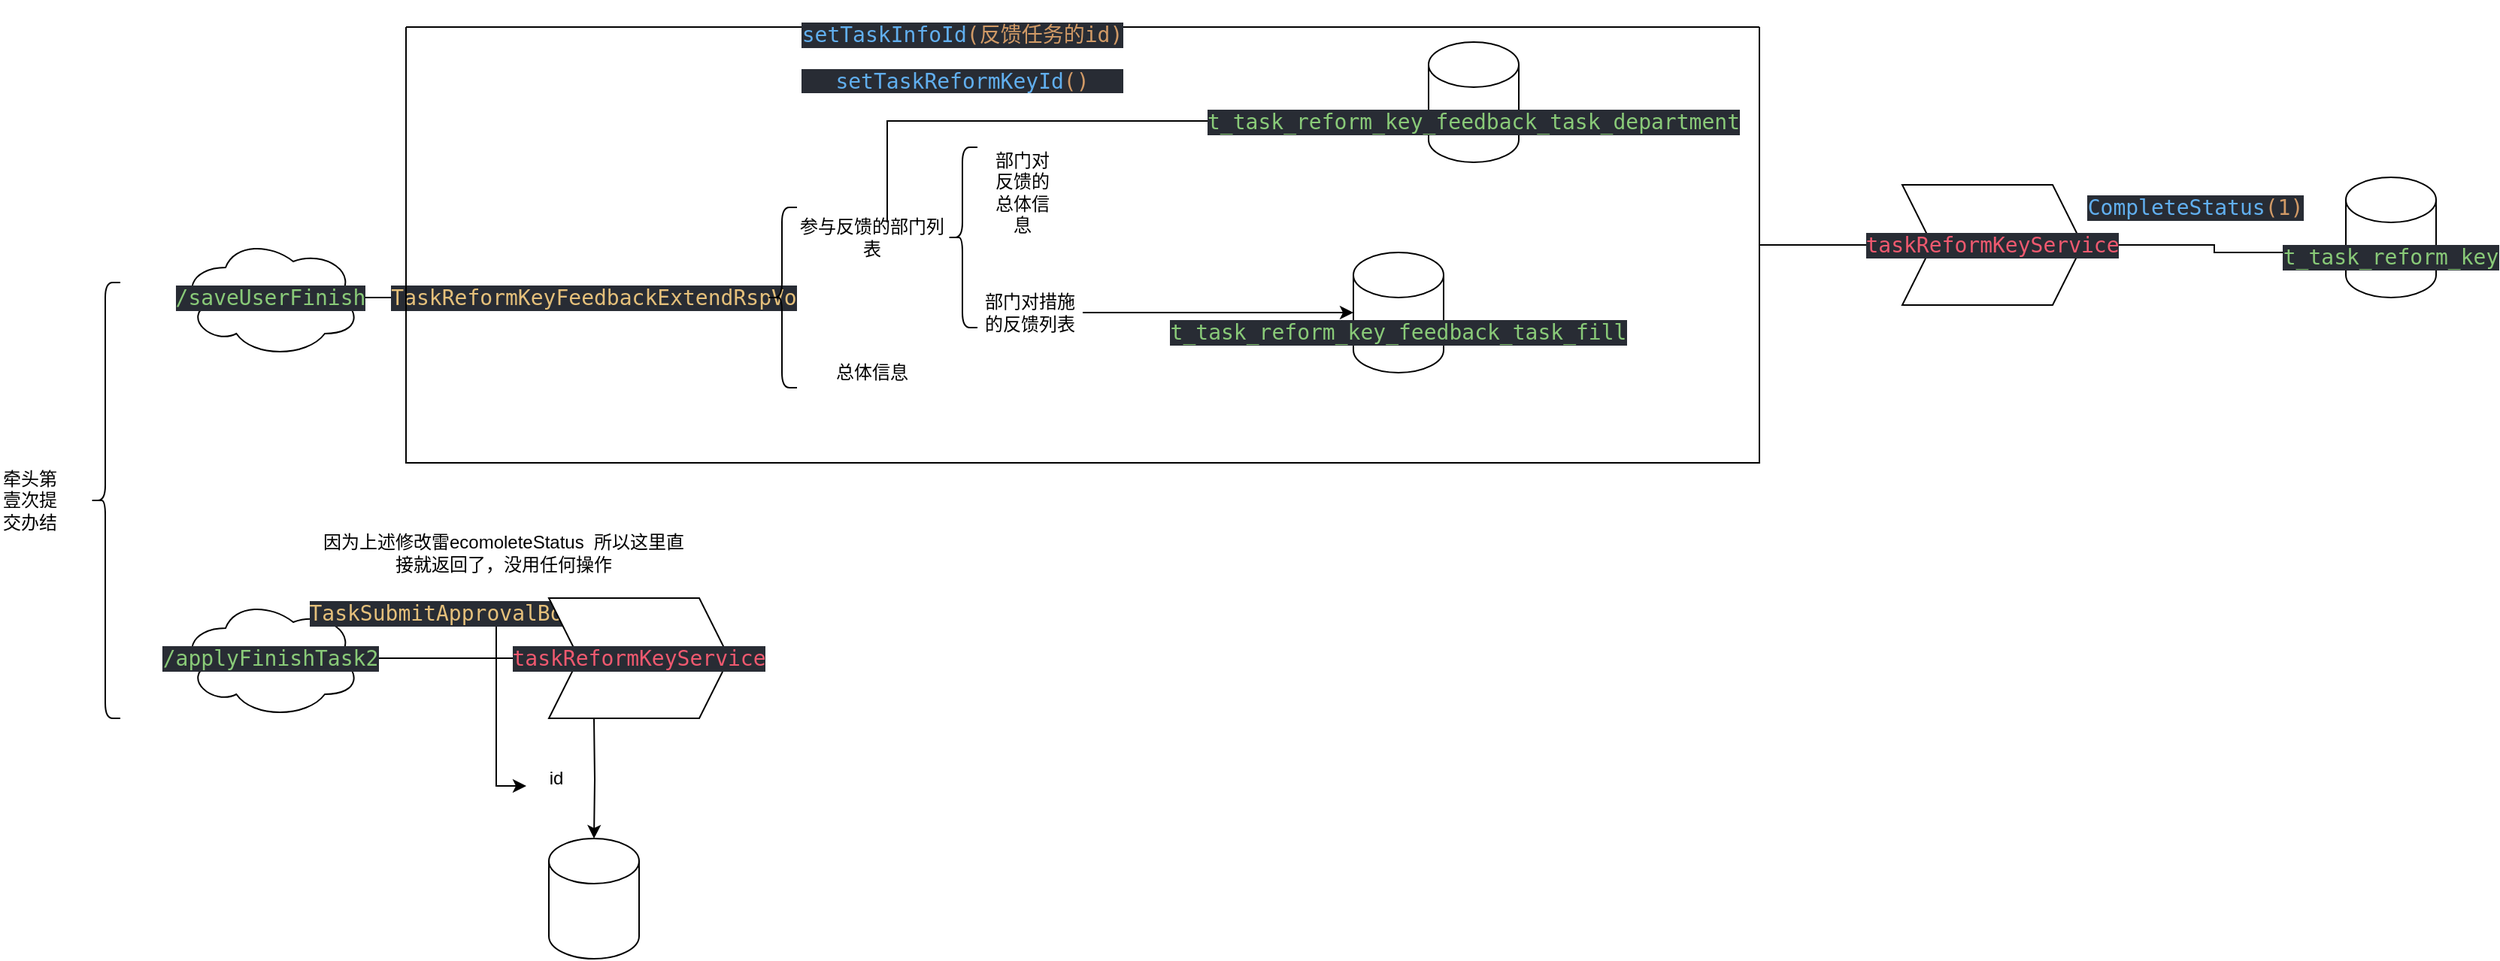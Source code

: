 <mxfile version="14.8.0" type="github">
  <diagram name="Page-1" id="2a216829-ef6e-dabb-86c1-c78162f3ba2b">
    <mxGraphModel dx="1385" dy="1762" grid="1" gridSize="10" guides="1" tooltips="1" connect="1" arrows="1" fold="1" page="1" pageScale="1" pageWidth="850" pageHeight="1100" background="none" math="0" shadow="0">
      <root>
        <mxCell id="0" />
        <mxCell id="1" parent="0" />
        <mxCell id="HAOk8zJSba7MEDvWLUL2-4" style="edgeStyle=orthogonalEdgeStyle;rounded=0;orthogonalLoop=1;jettySize=auto;html=1;" edge="1" parent="1" source="HAOk8zJSba7MEDvWLUL2-1">
          <mxGeometry relative="1" as="geometry">
            <mxPoint x="300" y="180" as="targetPoint" />
          </mxGeometry>
        </mxCell>
        <mxCell id="HAOk8zJSba7MEDvWLUL2-1" value="&lt;pre style=&quot;background-color: #282c34 ; color: #bbbbbb ; font-family: &amp;#34;jetbrains mono&amp;#34; , monospace ; font-size: 10.5pt&quot;&gt;&lt;span style=&quot;color: #89ca78&quot;&gt;/saveUserFinish&lt;/span&gt;&lt;/pre&gt;" style="ellipse;shape=cloud;whiteSpace=wrap;html=1;" vertex="1" parent="1">
          <mxGeometry x="130" y="140" width="120" height="80" as="geometry" />
        </mxCell>
        <mxCell id="HAOk8zJSba7MEDvWLUL2-2" value="" style="shape=curlyBracket;whiteSpace=wrap;html=1;rounded=1;" vertex="1" parent="1">
          <mxGeometry x="70" y="170" width="20" height="290" as="geometry" />
        </mxCell>
        <mxCell id="HAOk8zJSba7MEDvWLUL2-3" value="牵头第壹次提交办结" style="text;html=1;strokeColor=none;fillColor=none;align=center;verticalAlign=middle;whiteSpace=wrap;rounded=0;" vertex="1" parent="1">
          <mxGeometry x="10" y="305" width="40" height="20" as="geometry" />
        </mxCell>
        <mxCell id="HAOk8zJSba7MEDvWLUL2-5" value="&lt;pre style=&quot;background-color: #282c34 ; color: #bbbbbb ; font-family: &amp;#34;jetbrains mono&amp;#34; , monospace ; font-size: 10.5pt&quot;&gt;&lt;span style=&quot;color: #e5c07b&quot;&gt;TaskReformKeyFeedbackExtendRspVo&lt;/span&gt;&lt;/pre&gt;" style="text;html=1;strokeColor=none;fillColor=none;align=center;verticalAlign=middle;whiteSpace=wrap;rounded=0;" vertex="1" parent="1">
          <mxGeometry x="385" y="170" width="40" height="20" as="geometry" />
        </mxCell>
        <mxCell id="HAOk8zJSba7MEDvWLUL2-7" value="" style="shape=curlyBracket;whiteSpace=wrap;html=1;rounded=1;" vertex="1" parent="1">
          <mxGeometry x="520" y="120" width="20" height="120" as="geometry" />
        </mxCell>
        <mxCell id="HAOk8zJSba7MEDvWLUL2-8" value="总体信息" style="text;html=1;strokeColor=none;fillColor=none;align=center;verticalAlign=middle;whiteSpace=wrap;rounded=0;" vertex="1" parent="1">
          <mxGeometry x="560" y="220" width="60" height="20" as="geometry" />
        </mxCell>
        <mxCell id="HAOk8zJSba7MEDvWLUL2-20" style="edgeStyle=orthogonalEdgeStyle;rounded=0;orthogonalLoop=1;jettySize=auto;html=1;entryX=0;entryY=0;entryDx=0;entryDy=52.5;entryPerimeter=0;" edge="1" parent="1" source="HAOk8zJSba7MEDvWLUL2-9" target="HAOk8zJSba7MEDvWLUL2-17">
          <mxGeometry relative="1" as="geometry">
            <Array as="points">
              <mxPoint x="600" y="62" />
            </Array>
          </mxGeometry>
        </mxCell>
        <mxCell id="HAOk8zJSba7MEDvWLUL2-9" value="参与反馈的部门列表" style="text;html=1;strokeColor=none;fillColor=none;align=center;verticalAlign=middle;whiteSpace=wrap;rounded=0;" vertex="1" parent="1">
          <mxGeometry x="540" y="130" width="100" height="20" as="geometry" />
        </mxCell>
        <mxCell id="HAOk8zJSba7MEDvWLUL2-11" value="" style="shape=curlyBracket;whiteSpace=wrap;html=1;rounded=1;size=0.5;" vertex="1" parent="1">
          <mxGeometry x="640" y="80" width="20" height="120" as="geometry" />
        </mxCell>
        <mxCell id="HAOk8zJSba7MEDvWLUL2-19" style="edgeStyle=orthogonalEdgeStyle;rounded=0;orthogonalLoop=1;jettySize=auto;html=1;entryX=0;entryY=0.5;entryDx=0;entryDy=0;entryPerimeter=0;" edge="1" parent="1" source="HAOk8zJSba7MEDvWLUL2-12" target="HAOk8zJSba7MEDvWLUL2-16">
          <mxGeometry relative="1" as="geometry" />
        </mxCell>
        <mxCell id="HAOk8zJSba7MEDvWLUL2-12" value="部门对措施的反馈列表" style="text;html=1;strokeColor=none;fillColor=none;align=center;verticalAlign=middle;whiteSpace=wrap;rounded=0;" vertex="1" parent="1">
          <mxGeometry x="660" y="180" width="70" height="20" as="geometry" />
        </mxCell>
        <mxCell id="HAOk8zJSba7MEDvWLUL2-13" value="部门对反馈的总体信息" style="text;html=1;strokeColor=none;fillColor=none;align=center;verticalAlign=middle;whiteSpace=wrap;rounded=0;" vertex="1" parent="1">
          <mxGeometry x="670" y="100" width="40" height="20" as="geometry" />
        </mxCell>
        <mxCell id="HAOk8zJSba7MEDvWLUL2-16" value="&lt;pre style=&quot;background-color: #282c34 ; color: #bbbbbb ; font-family: &amp;#34;jetbrains mono&amp;#34; , monospace ; font-size: 10.5pt&quot;&gt;&lt;span style=&quot;color: #89ca78&quot;&gt;t_task_reform_key_feedback_task_fill&lt;/span&gt;&lt;/pre&gt;" style="shape=cylinder3;whiteSpace=wrap;html=1;boundedLbl=1;backgroundOutline=1;size=15;" vertex="1" parent="1">
          <mxGeometry x="910" y="150" width="60" height="80" as="geometry" />
        </mxCell>
        <mxCell id="HAOk8zJSba7MEDvWLUL2-17" value="&lt;pre style=&quot;background-color: #282c34 ; color: #bbbbbb ; font-family: &amp;#34;jetbrains mono&amp;#34; , monospace ; font-size: 10.5pt&quot;&gt;&lt;span style=&quot;color: #89ca78&quot;&gt;t_task_reform_key_feedback_task_department&lt;/span&gt;&lt;/pre&gt;" style="shape=cylinder3;whiteSpace=wrap;html=1;boundedLbl=1;backgroundOutline=1;size=15;" vertex="1" parent="1">
          <mxGeometry x="960" y="10" width="60" height="80" as="geometry" />
        </mxCell>
        <mxCell id="HAOk8zJSba7MEDvWLUL2-25" style="edgeStyle=orthogonalEdgeStyle;rounded=0;orthogonalLoop=1;jettySize=auto;html=1;entryX=0;entryY=0.5;entryDx=0;entryDy=0;" edge="1" parent="1" source="HAOk8zJSba7MEDvWLUL2-24" target="HAOk8zJSba7MEDvWLUL2-26">
          <mxGeometry relative="1" as="geometry">
            <mxPoint x="1280" y="145" as="targetPoint" />
          </mxGeometry>
        </mxCell>
        <mxCell id="HAOk8zJSba7MEDvWLUL2-24" value="" style="swimlane;startSize=0;" vertex="1" parent="1">
          <mxGeometry x="280" width="900" height="290" as="geometry">
            <mxRectangle x="280" width="50" height="40" as="alternateBounds" />
          </mxGeometry>
        </mxCell>
        <mxCell id="HAOk8zJSba7MEDvWLUL2-33" value="&lt;pre style=&quot;background-color: #282c34 ; color: #bbbbbb ; font-family: &amp;#34;jetbrains mono&amp;#34; , monospace ; font-size: 10.5pt&quot;&gt;&lt;span style=&quot;color: #61afef&quot;&gt;setTaskInfoId&lt;/span&gt;&lt;span style=&quot;color: #d19a66&quot;&gt;(反馈任务的id&lt;/span&gt;&lt;span style=&quot;color: #d19a66&quot;&gt;)&lt;/span&gt;&lt;/pre&gt;&lt;pre style=&quot;background-color: #282c34 ; color: #bbbbbb ; font-family: &amp;#34;jetbrains mono&amp;#34; , monospace ; font-size: 10.5pt&quot;&gt;&lt;pre style=&quot;font-family: &amp;#34;jetbrains mono&amp;#34; , monospace ; font-size: 10.5pt&quot;&gt;&lt;span style=&quot;color: #61afef&quot;&gt;setTaskReformKeyId&lt;/span&gt;&lt;span style=&quot;color: #d19a66&quot;&gt;(&lt;/span&gt;&lt;span style=&quot;color: #d19a66&quot;&gt;)&lt;/span&gt;&lt;/pre&gt;&lt;/pre&gt;" style="text;html=1;strokeColor=none;fillColor=none;align=center;verticalAlign=middle;whiteSpace=wrap;rounded=0;" vertex="1" parent="HAOk8zJSba7MEDvWLUL2-24">
          <mxGeometry x="350" y="10" width="40" height="20" as="geometry" />
        </mxCell>
        <mxCell id="HAOk8zJSba7MEDvWLUL2-27" style="edgeStyle=orthogonalEdgeStyle;rounded=0;orthogonalLoop=1;jettySize=auto;html=1;entryX=0;entryY=0.625;entryDx=0;entryDy=0;entryPerimeter=0;" edge="1" parent="1" source="HAOk8zJSba7MEDvWLUL2-26" target="HAOk8zJSba7MEDvWLUL2-28">
          <mxGeometry relative="1" as="geometry">
            <mxPoint x="1510" y="145" as="targetPoint" />
          </mxGeometry>
        </mxCell>
        <mxCell id="HAOk8zJSba7MEDvWLUL2-26" value="&lt;pre style=&quot;background-color: #282c34 ; color: #bbbbbb ; font-family: &amp;#34;jetbrains mono&amp;#34; , monospace ; font-size: 10.5pt&quot;&gt;&lt;span style=&quot;color: #ef596f&quot;&gt;taskReformKeyService&lt;/span&gt;&lt;/pre&gt;" style="shape=step;perimeter=stepPerimeter;whiteSpace=wrap;html=1;fixedSize=1;" vertex="1" parent="1">
          <mxGeometry x="1275" y="105" width="120" height="80" as="geometry" />
        </mxCell>
        <mxCell id="HAOk8zJSba7MEDvWLUL2-28" value="&lt;pre style=&quot;background-color: #282c34 ; color: #bbbbbb ; font-family: &amp;#34;jetbrains mono&amp;#34; , monospace ; font-size: 10.5pt&quot;&gt;&lt;span style=&quot;color: #89ca78&quot;&gt;t_task_reform_key&lt;/span&gt;&lt;/pre&gt;" style="shape=cylinder3;whiteSpace=wrap;html=1;boundedLbl=1;backgroundOutline=1;size=15;" vertex="1" parent="1">
          <mxGeometry x="1570" y="100" width="60" height="80" as="geometry" />
        </mxCell>
        <mxCell id="HAOk8zJSba7MEDvWLUL2-30" value="&lt;pre style=&quot;background-color: #282c34 ; color: #bbbbbb ; font-family: &amp;#34;jetbrains mono&amp;#34; , monospace ; font-size: 10.5pt&quot;&gt;&lt;span style=&quot;color: #61afef&quot;&gt;CompleteStatus&lt;/span&gt;&lt;span style=&quot;color: #d19a66&quot;&gt;(1)&lt;/span&gt;&lt;/pre&gt;" style="text;html=1;strokeColor=none;fillColor=none;align=center;verticalAlign=middle;whiteSpace=wrap;rounded=0;" vertex="1" parent="1">
          <mxGeometry x="1450" y="110" width="40" height="20" as="geometry" />
        </mxCell>
        <mxCell id="HAOk8zJSba7MEDvWLUL2-32" style="edgeStyle=orthogonalEdgeStyle;rounded=0;orthogonalLoop=1;jettySize=auto;html=1;entryX=0;entryY=0.5;entryDx=0;entryDy=0;" edge="1" parent="1" source="HAOk8zJSba7MEDvWLUL2-31" target="HAOk8zJSba7MEDvWLUL2-40">
          <mxGeometry relative="1" as="geometry">
            <mxPoint x="345" y="420" as="targetPoint" />
          </mxGeometry>
        </mxCell>
        <mxCell id="HAOk8zJSba7MEDvWLUL2-31" value="&lt;pre style=&quot;background-color: #282c34 ; color: #bbbbbb ; font-family: &amp;#34;jetbrains mono&amp;#34; , monospace ; font-size: 10.5pt&quot;&gt;&lt;pre style=&quot;font-family: &amp;#34;jetbrains mono&amp;#34; , monospace ; font-size: 10.5pt&quot;&gt;&lt;span style=&quot;color: #89ca78&quot;&gt;/applyFinishTask2&lt;/span&gt;&lt;/pre&gt;&lt;/pre&gt;" style="ellipse;shape=cloud;whiteSpace=wrap;html=1;" vertex="1" parent="1">
          <mxGeometry x="130" y="380" width="120" height="80" as="geometry" />
        </mxCell>
        <mxCell id="HAOk8zJSba7MEDvWLUL2-34" value="因为上述修改雷ecomoleteStatus&amp;nbsp; 所以这里直接就返回了，没用任何操作" style="text;html=1;strokeColor=none;fillColor=none;align=center;verticalAlign=middle;whiteSpace=wrap;rounded=0;" vertex="1" parent="1">
          <mxGeometry x="220" y="340" width="250" height="20" as="geometry" />
        </mxCell>
        <mxCell id="HAOk8zJSba7MEDvWLUL2-37" style="edgeStyle=orthogonalEdgeStyle;rounded=0;orthogonalLoop=1;jettySize=auto;html=1;entryX=0.5;entryY=0;entryDx=0;entryDy=0;entryPerimeter=0;" edge="1" parent="1" target="HAOk8zJSba7MEDvWLUL2-38">
          <mxGeometry relative="1" as="geometry">
            <mxPoint x="405" y="530" as="targetPoint" />
            <mxPoint x="405" y="460" as="sourcePoint" />
          </mxGeometry>
        </mxCell>
        <mxCell id="HAOk8zJSba7MEDvWLUL2-38" value="" style="shape=cylinder3;whiteSpace=wrap;html=1;boundedLbl=1;backgroundOutline=1;size=15;" vertex="1" parent="1">
          <mxGeometry x="375" y="540" width="60" height="80" as="geometry" />
        </mxCell>
        <mxCell id="HAOk8zJSba7MEDvWLUL2-42" style="edgeStyle=orthogonalEdgeStyle;rounded=0;orthogonalLoop=1;jettySize=auto;html=1;entryX=0;entryY=0.75;entryDx=0;entryDy=0;" edge="1" parent="1" source="HAOk8zJSba7MEDvWLUL2-39" target="HAOk8zJSba7MEDvWLUL2-41">
          <mxGeometry relative="1" as="geometry" />
        </mxCell>
        <mxCell id="HAOk8zJSba7MEDvWLUL2-39" value="&lt;pre style=&quot;background-color: #282c34 ; color: #bbbbbb ; font-family: &amp;#34;jetbrains mono&amp;#34; , monospace ; font-size: 10.5pt&quot;&gt;&lt;span style=&quot;color: #e5c07b&quot;&gt;TaskSubmitApprovalBo&lt;/span&gt;&lt;/pre&gt;" style="text;html=1;strokeColor=none;fillColor=none;align=center;verticalAlign=middle;whiteSpace=wrap;rounded=0;" vertex="1" parent="1">
          <mxGeometry x="280" y="380" width="40" height="20" as="geometry" />
        </mxCell>
        <mxCell id="HAOk8zJSba7MEDvWLUL2-40" value="&lt;pre style=&quot;background-color: #282c34 ; color: #bbbbbb ; font-family: &amp;#34;jetbrains mono&amp;#34; , monospace ; font-size: 10.5pt&quot;&gt;&lt;span style=&quot;color: #ef596f&quot;&gt;taskReformKeyService&lt;/span&gt;&lt;/pre&gt;" style="shape=step;perimeter=stepPerimeter;whiteSpace=wrap;html=1;fixedSize=1;" vertex="1" parent="1">
          <mxGeometry x="375" y="380" width="120" height="80" as="geometry" />
        </mxCell>
        <mxCell id="HAOk8zJSba7MEDvWLUL2-41" value="id" style="text;html=1;strokeColor=none;fillColor=none;align=center;verticalAlign=middle;whiteSpace=wrap;rounded=0;" vertex="1" parent="1">
          <mxGeometry x="360" y="490" width="40" height="20" as="geometry" />
        </mxCell>
      </root>
    </mxGraphModel>
  </diagram>
</mxfile>

